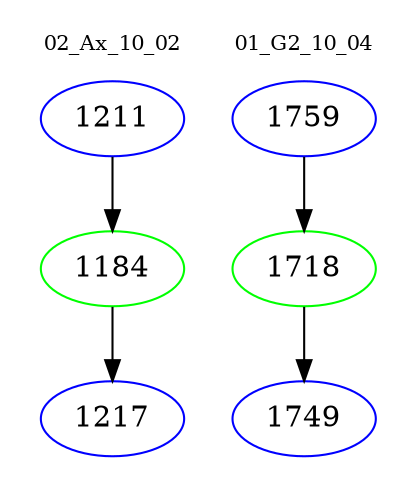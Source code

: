 digraph{
subgraph cluster_0 {
color = white
label = "02_Ax_10_02";
fontsize=10;
T0_1211 [label="1211", color="blue"]
T0_1211 -> T0_1184 [color="black"]
T0_1184 [label="1184", color="green"]
T0_1184 -> T0_1217 [color="black"]
T0_1217 [label="1217", color="blue"]
}
subgraph cluster_1 {
color = white
label = "01_G2_10_04";
fontsize=10;
T1_1759 [label="1759", color="blue"]
T1_1759 -> T1_1718 [color="black"]
T1_1718 [label="1718", color="green"]
T1_1718 -> T1_1749 [color="black"]
T1_1749 [label="1749", color="blue"]
}
}

